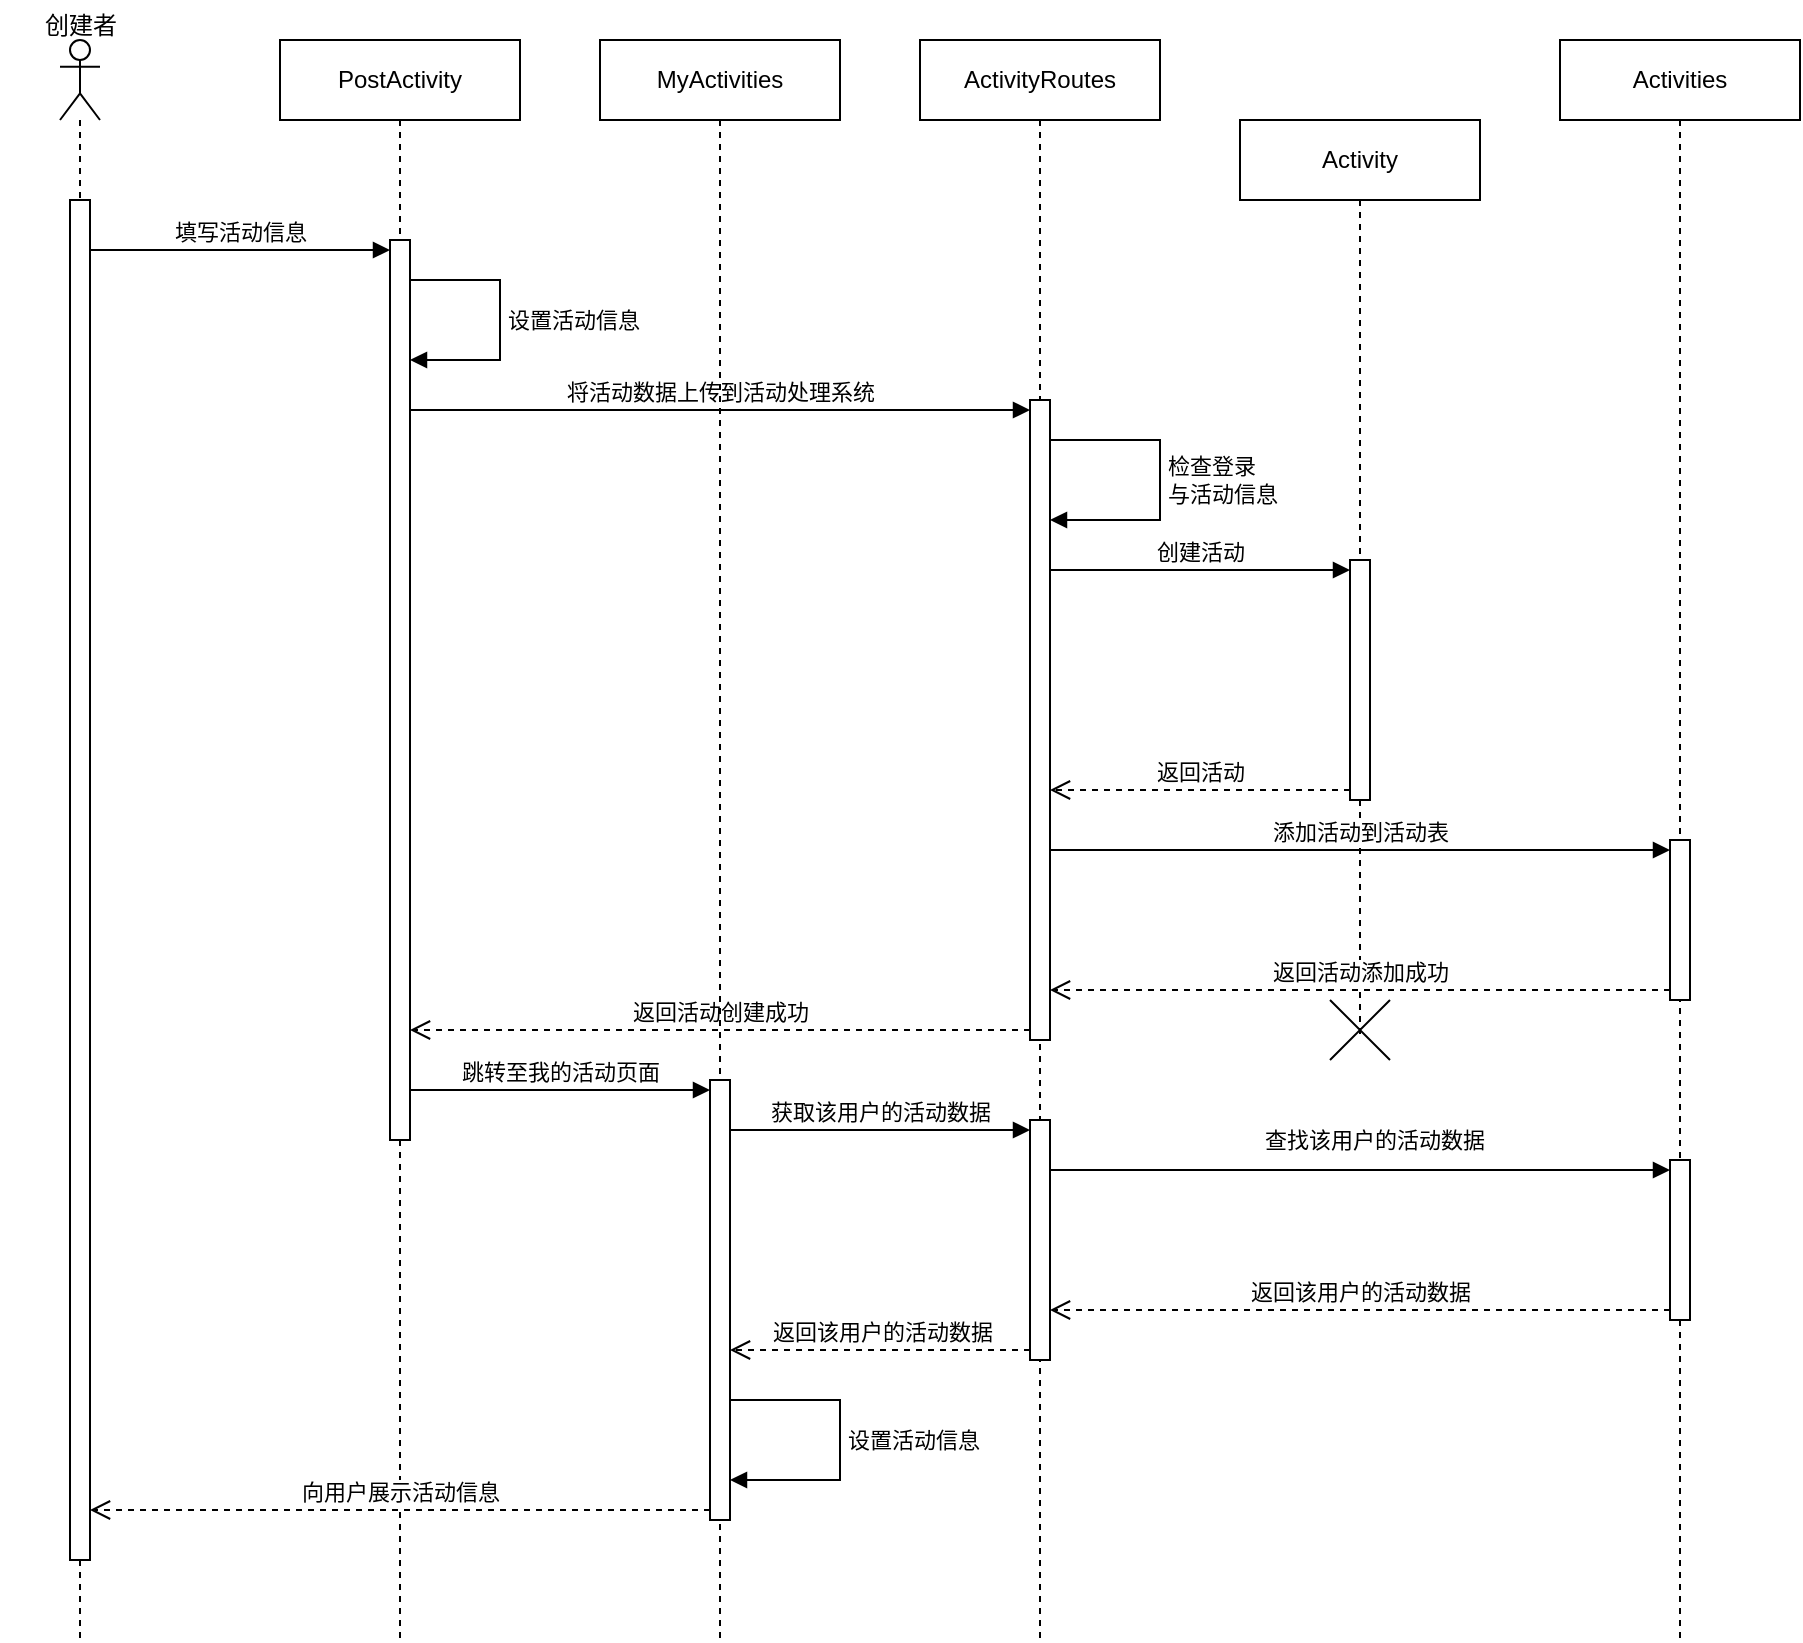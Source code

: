 <mxfile version="26.2.9">
  <diagram name="Page-1" id="2YBvvXClWsGukQMizWep">
    <mxGraphModel dx="2067" dy="1104" grid="1" gridSize="10" guides="1" tooltips="1" connect="1" arrows="1" fold="1" page="1" pageScale="1" pageWidth="850" pageHeight="1100" math="0" shadow="0">
      <root>
        <mxCell id="0" />
        <mxCell id="1" parent="0" />
        <mxCell id="CESZngJtCbdqiEpLdhRZ-2" value="" style="shape=umlLifeline;perimeter=lifelinePerimeter;whiteSpace=wrap;html=1;container=1;dropTarget=0;collapsible=0;recursiveResize=0;outlineConnect=0;portConstraint=eastwest;newEdgeStyle={&quot;curved&quot;:0,&quot;rounded&quot;:0};participant=umlActor;" parent="1" vertex="1">
          <mxGeometry x="90" y="40" width="20" height="800" as="geometry" />
        </mxCell>
        <mxCell id="CESZngJtCbdqiEpLdhRZ-50" value="" style="html=1;points=[[0,0,0,0,5],[0,1,0,0,-5],[1,0,0,0,5],[1,1,0,0,-5]];perimeter=orthogonalPerimeter;outlineConnect=0;targetShapes=umlLifeline;portConstraint=eastwest;newEdgeStyle={&quot;curved&quot;:0,&quot;rounded&quot;:0};" parent="CESZngJtCbdqiEpLdhRZ-2" vertex="1">
          <mxGeometry x="5" y="80" width="10" height="680" as="geometry" />
        </mxCell>
        <mxCell id="CESZngJtCbdqiEpLdhRZ-4" value="&lt;span style=&quot;font-weight: 400;&quot;&gt;创建者&lt;/span&gt;" style="text;align=center;fontStyle=1;verticalAlign=middle;spacingLeft=3;spacingRight=3;strokeColor=none;rotatable=0;points=[[0,0.5],[1,0.5]];portConstraint=eastwest;html=1;" parent="1" vertex="1">
          <mxGeometry x="60" y="20" width="80" height="26" as="geometry" />
        </mxCell>
        <mxCell id="CESZngJtCbdqiEpLdhRZ-5" value="PostActivity" style="shape=umlLifeline;perimeter=lifelinePerimeter;whiteSpace=wrap;html=1;container=1;dropTarget=0;collapsible=0;recursiveResize=0;outlineConnect=0;portConstraint=eastwest;newEdgeStyle={&quot;curved&quot;:0,&quot;rounded&quot;:0};" parent="1" vertex="1">
          <mxGeometry x="200" y="40" width="120" height="800" as="geometry" />
        </mxCell>
        <mxCell id="CESZngJtCbdqiEpLdhRZ-51" value="" style="html=1;points=[[0,0,0,0,5],[0,1,0,0,-5],[1,0,0,0,5],[1,1,0,0,-5]];perimeter=orthogonalPerimeter;outlineConnect=0;targetShapes=umlLifeline;portConstraint=eastwest;newEdgeStyle={&quot;curved&quot;:0,&quot;rounded&quot;:0};" parent="CESZngJtCbdqiEpLdhRZ-5" vertex="1">
          <mxGeometry x="55" y="100" width="10" height="450" as="geometry" />
        </mxCell>
        <mxCell id="CESZngJtCbdqiEpLdhRZ-61" value="设置活动信息" style="html=1;align=left;spacingLeft=2;endArrow=block;rounded=0;edgeStyle=orthogonalEdgeStyle;curved=0;rounded=0;" parent="CESZngJtCbdqiEpLdhRZ-5" source="CESZngJtCbdqiEpLdhRZ-51" target="CESZngJtCbdqiEpLdhRZ-51" edge="1">
          <mxGeometry relative="1" as="geometry">
            <mxPoint x="65" y="160" as="sourcePoint" />
            <Array as="points">
              <mxPoint x="110" y="120" />
              <mxPoint x="110" y="160" />
            </Array>
            <mxPoint x="65" y="190" as="targetPoint" />
          </mxGeometry>
        </mxCell>
        <mxCell id="CESZngJtCbdqiEpLdhRZ-16" value="ActivityRoutes" style="shape=umlLifeline;perimeter=lifelinePerimeter;whiteSpace=wrap;html=1;container=1;dropTarget=0;collapsible=0;recursiveResize=0;outlineConnect=0;portConstraint=eastwest;newEdgeStyle={&quot;curved&quot;:0,&quot;rounded&quot;:0};" parent="1" vertex="1">
          <mxGeometry x="520" y="40" width="120" height="800" as="geometry" />
        </mxCell>
        <mxCell id="CESZngJtCbdqiEpLdhRZ-57" value="" style="html=1;points=[[0,0,0,0,5],[0,1,0,0,-5],[1,0,0,0,5],[1,1,0,0,-5]];perimeter=orthogonalPerimeter;outlineConnect=0;targetShapes=umlLifeline;portConstraint=eastwest;newEdgeStyle={&quot;curved&quot;:0,&quot;rounded&quot;:0};" parent="CESZngJtCbdqiEpLdhRZ-16" vertex="1">
          <mxGeometry x="55" y="180" width="10" height="320" as="geometry" />
        </mxCell>
        <mxCell id="CESZngJtCbdqiEpLdhRZ-71" value="检查登录&lt;div&gt;与活动信息&lt;/div&gt;" style="html=1;align=left;spacingLeft=2;endArrow=block;rounded=0;edgeStyle=orthogonalEdgeStyle;curved=0;rounded=0;" parent="CESZngJtCbdqiEpLdhRZ-16" source="CESZngJtCbdqiEpLdhRZ-57" target="CESZngJtCbdqiEpLdhRZ-57" edge="1">
          <mxGeometry relative="1" as="geometry">
            <mxPoint x="64.94" y="280" as="sourcePoint" />
            <Array as="points">
              <mxPoint x="120" y="200" />
              <mxPoint x="120" y="240" />
            </Array>
            <mxPoint x="64.94" y="310" as="targetPoint" />
          </mxGeometry>
        </mxCell>
        <mxCell id="Vz2hP-u3mrgLX9OLpnFS-12" value="" style="html=1;points=[[0,0,0,0,5],[0,1,0,0,-5],[1,0,0,0,5],[1,1,0,0,-5]];perimeter=orthogonalPerimeter;outlineConnect=0;targetShapes=umlLifeline;portConstraint=eastwest;newEdgeStyle={&quot;curved&quot;:0,&quot;rounded&quot;:0};" parent="CESZngJtCbdqiEpLdhRZ-16" vertex="1">
          <mxGeometry x="55" y="540" width="10" height="120" as="geometry" />
        </mxCell>
        <mxCell id="CESZngJtCbdqiEpLdhRZ-26" value="Activity" style="shape=umlLifeline;perimeter=lifelinePerimeter;whiteSpace=wrap;html=1;container=1;dropTarget=0;collapsible=0;recursiveResize=0;outlineConnect=0;portConstraint=eastwest;newEdgeStyle={&quot;curved&quot;:0,&quot;rounded&quot;:0};" parent="1" vertex="1">
          <mxGeometry x="680" y="80" width="120" height="460" as="geometry" />
        </mxCell>
        <mxCell id="CESZngJtCbdqiEpLdhRZ-63" value="" style="html=1;points=[[0,0,0,0,5],[0,1,0,0,-5],[1,0,0,0,5],[1,1,0,0,-5]];perimeter=orthogonalPerimeter;outlineConnect=0;targetShapes=umlLifeline;portConstraint=eastwest;newEdgeStyle={&quot;curved&quot;:0,&quot;rounded&quot;:0};" parent="CESZngJtCbdqiEpLdhRZ-26" vertex="1">
          <mxGeometry x="55" y="220" width="10" height="120" as="geometry" />
        </mxCell>
        <mxCell id="CESZngJtCbdqiEpLdhRZ-29" value="Activities" style="shape=umlLifeline;perimeter=lifelinePerimeter;whiteSpace=wrap;html=1;container=1;dropTarget=0;collapsible=0;recursiveResize=0;outlineConnect=0;portConstraint=eastwest;newEdgeStyle={&quot;curved&quot;:0,&quot;rounded&quot;:0};" parent="1" vertex="1">
          <mxGeometry x="840" y="40" width="120" height="800" as="geometry" />
        </mxCell>
        <mxCell id="CESZngJtCbdqiEpLdhRZ-66" value="" style="html=1;points=[[0,0,0,0,5],[0,1,0,0,-5],[1,0,0,0,5],[1,1,0,0,-5]];perimeter=orthogonalPerimeter;outlineConnect=0;targetShapes=umlLifeline;portConstraint=eastwest;newEdgeStyle={&quot;curved&quot;:0,&quot;rounded&quot;:0};" parent="CESZngJtCbdqiEpLdhRZ-29" vertex="1">
          <mxGeometry x="55" y="400" width="10" height="80" as="geometry" />
        </mxCell>
        <mxCell id="Vz2hP-u3mrgLX9OLpnFS-15" value="" style="html=1;points=[[0,0,0,0,5],[0,1,0,0,-5],[1,0,0,0,5],[1,1,0,0,-5]];perimeter=orthogonalPerimeter;outlineConnect=0;targetShapes=umlLifeline;portConstraint=eastwest;newEdgeStyle={&quot;curved&quot;:0,&quot;rounded&quot;:0};" parent="CESZngJtCbdqiEpLdhRZ-29" vertex="1">
          <mxGeometry x="55" y="560" width="10" height="80" as="geometry" />
        </mxCell>
        <mxCell id="CESZngJtCbdqiEpLdhRZ-52" value="填写活动信息" style="html=1;verticalAlign=bottom;endArrow=block;curved=0;rounded=0;entryX=0;entryY=0;entryDx=0;entryDy=5;" parent="1" source="CESZngJtCbdqiEpLdhRZ-50" target="CESZngJtCbdqiEpLdhRZ-51" edge="1">
          <mxGeometry relative="1" as="geometry">
            <mxPoint x="185" y="175" as="sourcePoint" />
          </mxGeometry>
        </mxCell>
        <mxCell id="CESZngJtCbdqiEpLdhRZ-58" value="将活动数据上传到活动处理系统" style="html=1;verticalAlign=bottom;endArrow=block;curved=0;rounded=0;entryX=0;entryY=0;entryDx=0;entryDy=5;" parent="1" source="CESZngJtCbdqiEpLdhRZ-51" target="CESZngJtCbdqiEpLdhRZ-57" edge="1">
          <mxGeometry relative="1" as="geometry">
            <mxPoint x="665" y="245" as="sourcePoint" />
          </mxGeometry>
        </mxCell>
        <mxCell id="CESZngJtCbdqiEpLdhRZ-59" value="返回活动创建成功" style="html=1;verticalAlign=bottom;endArrow=open;dashed=1;endSize=8;curved=0;rounded=0;exitX=0;exitY=1;exitDx=0;exitDy=-5;" parent="1" source="CESZngJtCbdqiEpLdhRZ-57" target="CESZngJtCbdqiEpLdhRZ-51" edge="1">
          <mxGeometry relative="1" as="geometry">
            <mxPoint x="665" y="315" as="targetPoint" />
          </mxGeometry>
        </mxCell>
        <mxCell id="CESZngJtCbdqiEpLdhRZ-64" value="创建活动" style="html=1;verticalAlign=bottom;endArrow=block;curved=0;rounded=0;entryX=0;entryY=0;entryDx=0;entryDy=5;" parent="1" source="CESZngJtCbdqiEpLdhRZ-57" target="CESZngJtCbdqiEpLdhRZ-63" edge="1">
          <mxGeometry relative="1" as="geometry">
            <mxPoint x="665" y="295" as="sourcePoint" />
          </mxGeometry>
        </mxCell>
        <mxCell id="CESZngJtCbdqiEpLdhRZ-65" value="返回活动" style="html=1;verticalAlign=bottom;endArrow=open;dashed=1;endSize=8;curved=0;rounded=0;exitX=0;exitY=1;exitDx=0;exitDy=-5;" parent="1" source="CESZngJtCbdqiEpLdhRZ-63" target="CESZngJtCbdqiEpLdhRZ-57" edge="1">
          <mxGeometry relative="1" as="geometry">
            <mxPoint x="665" y="365" as="targetPoint" />
          </mxGeometry>
        </mxCell>
        <mxCell id="CESZngJtCbdqiEpLdhRZ-67" value="添加活动到活动表" style="html=1;verticalAlign=bottom;endArrow=block;curved=0;rounded=0;entryX=0;entryY=0;entryDx=0;entryDy=5;" parent="1" source="CESZngJtCbdqiEpLdhRZ-57" target="CESZngJtCbdqiEpLdhRZ-66" edge="1">
          <mxGeometry relative="1" as="geometry">
            <mxPoint x="825" y="445" as="sourcePoint" />
          </mxGeometry>
        </mxCell>
        <mxCell id="CESZngJtCbdqiEpLdhRZ-68" value="返回活动添加成功" style="html=1;verticalAlign=bottom;endArrow=open;dashed=1;endSize=8;curved=0;rounded=0;exitX=0;exitY=1;exitDx=0;exitDy=-5;" parent="1" source="CESZngJtCbdqiEpLdhRZ-66" target="CESZngJtCbdqiEpLdhRZ-57" edge="1">
          <mxGeometry relative="1" as="geometry">
            <mxPoint x="825" y="515" as="targetPoint" />
          </mxGeometry>
        </mxCell>
        <mxCell id="Vz2hP-u3mrgLX9OLpnFS-2" value="跳转至我的活动页面" style="html=1;verticalAlign=bottom;endArrow=block;curved=0;rounded=0;entryX=0;entryY=0;entryDx=0;entryDy=5;" parent="1" source="CESZngJtCbdqiEpLdhRZ-51" target="Vz2hP-u3mrgLX9OLpnFS-1" edge="1">
          <mxGeometry relative="1" as="geometry">
            <mxPoint x="340" y="825" as="sourcePoint" />
          </mxGeometry>
        </mxCell>
        <mxCell id="Vz2hP-u3mrgLX9OLpnFS-3" value="向用户展示活动信息" style="html=1;verticalAlign=bottom;endArrow=open;dashed=1;endSize=8;curved=0;rounded=0;exitX=0;exitY=1;exitDx=0;exitDy=-5;" parent="1" source="Vz2hP-u3mrgLX9OLpnFS-1" target="CESZngJtCbdqiEpLdhRZ-50" edge="1">
          <mxGeometry relative="1" as="geometry">
            <mxPoint x="340" y="895" as="targetPoint" />
          </mxGeometry>
        </mxCell>
        <mxCell id="Vz2hP-u3mrgLX9OLpnFS-4" value="MyActivities" style="shape=umlLifeline;perimeter=lifelinePerimeter;whiteSpace=wrap;html=1;container=1;dropTarget=0;collapsible=0;recursiveResize=0;outlineConnect=0;portConstraint=eastwest;newEdgeStyle={&quot;curved&quot;:0,&quot;rounded&quot;:0};" parent="1" vertex="1">
          <mxGeometry x="360" y="40" width="120" height="800" as="geometry" />
        </mxCell>
        <mxCell id="Vz2hP-u3mrgLX9OLpnFS-1" value="" style="html=1;points=[[0,0,0,0,5],[0,1,0,0,-5],[1,0,0,0,5],[1,1,0,0,-5]];perimeter=orthogonalPerimeter;outlineConnect=0;targetShapes=umlLifeline;portConstraint=eastwest;newEdgeStyle={&quot;curved&quot;:0,&quot;rounded&quot;:0};" parent="Vz2hP-u3mrgLX9OLpnFS-4" vertex="1">
          <mxGeometry x="55" y="520" width="10" height="220" as="geometry" />
        </mxCell>
        <mxCell id="Vz2hP-u3mrgLX9OLpnFS-21" value="设置活动信息" style="html=1;align=left;spacingLeft=2;endArrow=block;rounded=0;edgeStyle=orthogonalEdgeStyle;curved=0;rounded=0;" parent="Vz2hP-u3mrgLX9OLpnFS-4" source="Vz2hP-u3mrgLX9OLpnFS-1" target="Vz2hP-u3mrgLX9OLpnFS-1" edge="1">
          <mxGeometry relative="1" as="geometry">
            <mxPoint x="65" y="960.0" as="sourcePoint" />
            <Array as="points">
              <mxPoint x="120" y="680" />
              <mxPoint x="120" y="720" />
            </Array>
            <mxPoint x="65" y="990.0" as="targetPoint" />
          </mxGeometry>
        </mxCell>
        <mxCell id="Vz2hP-u3mrgLX9OLpnFS-13" value="获取该用户的活动数据" style="html=1;verticalAlign=bottom;endArrow=block;curved=0;rounded=0;entryX=0;entryY=0;entryDx=0;entryDy=5;" parent="1" source="Vz2hP-u3mrgLX9OLpnFS-1" target="Vz2hP-u3mrgLX9OLpnFS-12" edge="1">
          <mxGeometry relative="1" as="geometry">
            <mxPoint x="665" y="765" as="sourcePoint" />
          </mxGeometry>
        </mxCell>
        <mxCell id="Vz2hP-u3mrgLX9OLpnFS-16" value="" style="html=1;verticalAlign=bottom;endArrow=block;curved=0;rounded=0;entryX=0;entryY=0;entryDx=0;entryDy=5;" parent="1" source="Vz2hP-u3mrgLX9OLpnFS-12" target="Vz2hP-u3mrgLX9OLpnFS-15" edge="1">
          <mxGeometry relative="1" as="geometry">
            <mxPoint x="630" y="840" as="sourcePoint" />
          </mxGeometry>
        </mxCell>
        <mxCell id="Vz2hP-u3mrgLX9OLpnFS-18" value="查找该用户的活动数据" style="edgeLabel;html=1;align=center;verticalAlign=middle;resizable=0;points=[];" parent="Vz2hP-u3mrgLX9OLpnFS-16" vertex="1" connectable="0">
          <mxGeometry x="-0.081" relative="1" as="geometry">
            <mxPoint x="19" y="-15" as="offset" />
          </mxGeometry>
        </mxCell>
        <mxCell id="Vz2hP-u3mrgLX9OLpnFS-17" value="返回该用户的活动数据" style="html=1;verticalAlign=bottom;endArrow=open;dashed=1;endSize=8;curved=0;rounded=0;exitX=0;exitY=1;exitDx=0;exitDy=-5;" parent="1" source="Vz2hP-u3mrgLX9OLpnFS-15" target="Vz2hP-u3mrgLX9OLpnFS-12" edge="1">
          <mxGeometry x="0.002" relative="1" as="geometry">
            <mxPoint x="985" y="875" as="targetPoint" />
            <mxPoint as="offset" />
          </mxGeometry>
        </mxCell>
        <mxCell id="Vz2hP-u3mrgLX9OLpnFS-14" value="返回该用户的活动数据" style="html=1;verticalAlign=bottom;endArrow=open;dashed=1;endSize=8;curved=0;rounded=0;exitX=0;exitY=1;exitDx=0;exitDy=-5;" parent="1" source="Vz2hP-u3mrgLX9OLpnFS-12" target="Vz2hP-u3mrgLX9OLpnFS-1" edge="1">
          <mxGeometry x="-0.026" relative="1" as="geometry">
            <mxPoint x="665" y="835" as="targetPoint" />
            <mxPoint x="-1" as="offset" />
          </mxGeometry>
        </mxCell>
        <mxCell id="XIthGt0vpYxTk91PsI6P-1" value="" style="shape=umlDestroy;html=1;" vertex="1" parent="1">
          <mxGeometry x="725" y="520" width="30" height="30" as="geometry" />
        </mxCell>
      </root>
    </mxGraphModel>
  </diagram>
</mxfile>
